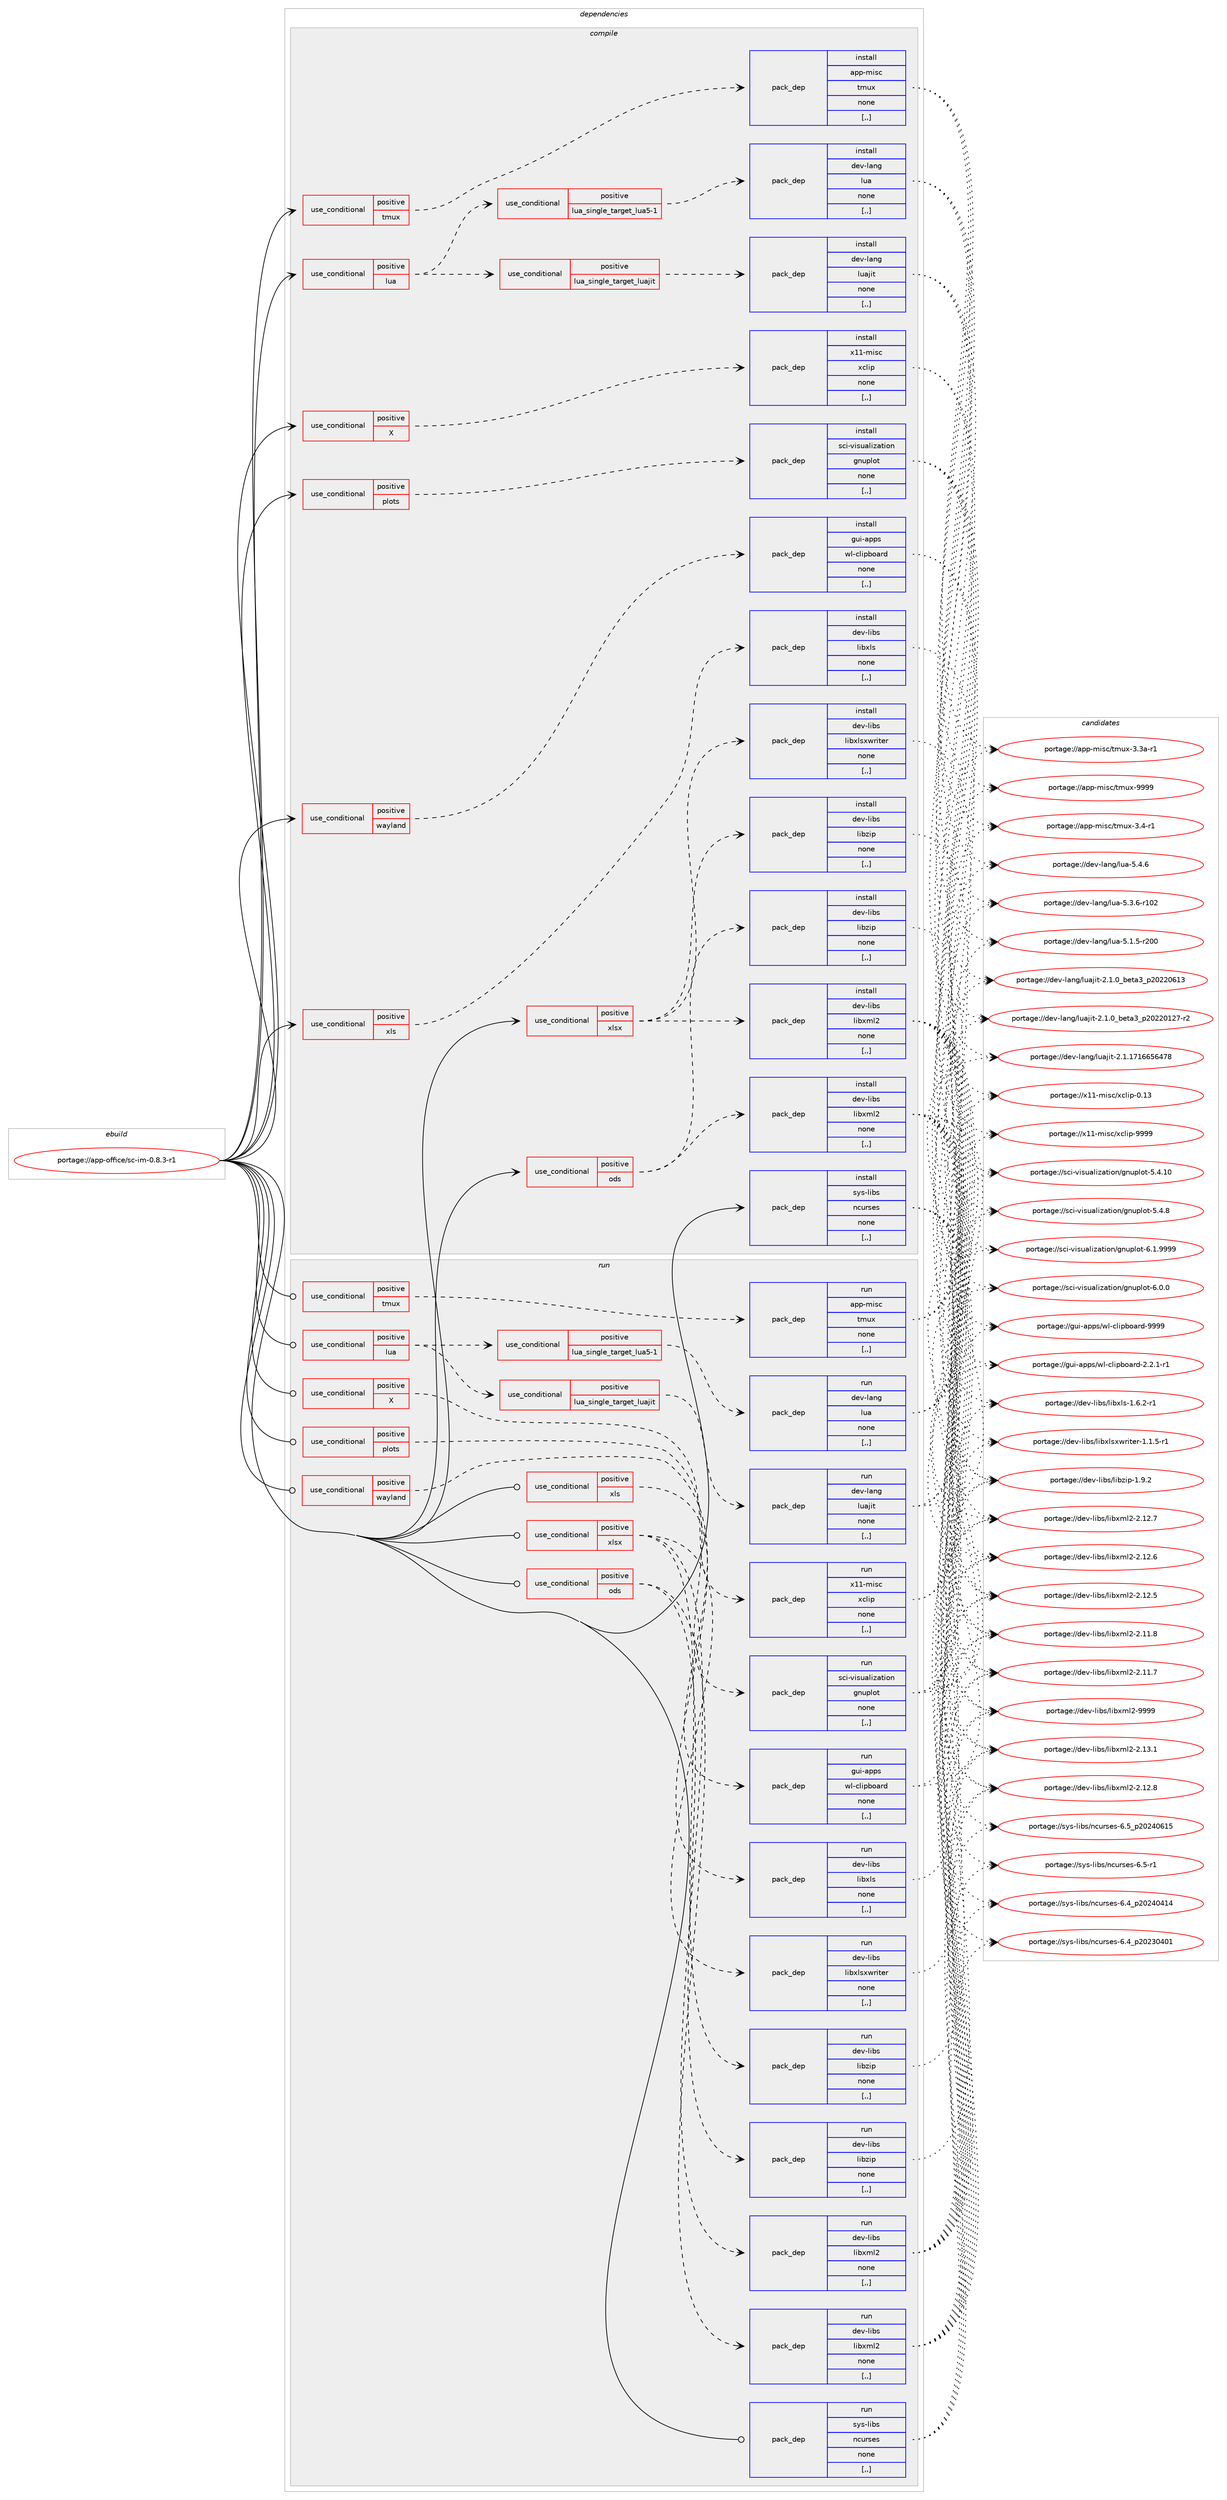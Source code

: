 digraph prolog {

# *************
# Graph options
# *************

newrank=true;
concentrate=true;
compound=true;
graph [rankdir=LR,fontname=Helvetica,fontsize=10,ranksep=1.5];#, ranksep=2.5, nodesep=0.2];
edge  [arrowhead=vee];
node  [fontname=Helvetica,fontsize=10];

# **********
# The ebuild
# **********

subgraph cluster_leftcol {
color=gray;
label=<<i>ebuild</i>>;
id [label="portage://app-office/sc-im-0.8.3-r1", color=red, width=4, href="../app-office/sc-im-0.8.3-r1.svg"];
}

# ****************
# The dependencies
# ****************

subgraph cluster_midcol {
color=gray;
label=<<i>dependencies</i>>;
subgraph cluster_compile {
fillcolor="#eeeeee";
style=filled;
label=<<i>compile</i>>;
subgraph cond13881 {
dependency49475 [label=<<TABLE BORDER="0" CELLBORDER="1" CELLSPACING="0" CELLPADDING="4"><TR><TD ROWSPAN="3" CELLPADDING="10">use_conditional</TD></TR><TR><TD>positive</TD></TR><TR><TD>X</TD></TR></TABLE>>, shape=none, color=red];
subgraph pack35147 {
dependency49476 [label=<<TABLE BORDER="0" CELLBORDER="1" CELLSPACING="0" CELLPADDING="4" WIDTH="220"><TR><TD ROWSPAN="6" CELLPADDING="30">pack_dep</TD></TR><TR><TD WIDTH="110">install</TD></TR><TR><TD>x11-misc</TD></TR><TR><TD>xclip</TD></TR><TR><TD>none</TD></TR><TR><TD>[,,]</TD></TR></TABLE>>, shape=none, color=blue];
}
dependency49475:e -> dependency49476:w [weight=20,style="dashed",arrowhead="vee"];
}
id:e -> dependency49475:w [weight=20,style="solid",arrowhead="vee"];
subgraph cond13882 {
dependency49477 [label=<<TABLE BORDER="0" CELLBORDER="1" CELLSPACING="0" CELLPADDING="4"><TR><TD ROWSPAN="3" CELLPADDING="10">use_conditional</TD></TR><TR><TD>positive</TD></TR><TR><TD>lua</TD></TR></TABLE>>, shape=none, color=red];
subgraph cond13883 {
dependency49478 [label=<<TABLE BORDER="0" CELLBORDER="1" CELLSPACING="0" CELLPADDING="4"><TR><TD ROWSPAN="3" CELLPADDING="10">use_conditional</TD></TR><TR><TD>positive</TD></TR><TR><TD>lua_single_target_luajit</TD></TR></TABLE>>, shape=none, color=red];
subgraph pack35148 {
dependency49479 [label=<<TABLE BORDER="0" CELLBORDER="1" CELLSPACING="0" CELLPADDING="4" WIDTH="220"><TR><TD ROWSPAN="6" CELLPADDING="30">pack_dep</TD></TR><TR><TD WIDTH="110">install</TD></TR><TR><TD>dev-lang</TD></TR><TR><TD>luajit</TD></TR><TR><TD>none</TD></TR><TR><TD>[,,]</TD></TR></TABLE>>, shape=none, color=blue];
}
dependency49478:e -> dependency49479:w [weight=20,style="dashed",arrowhead="vee"];
}
dependency49477:e -> dependency49478:w [weight=20,style="dashed",arrowhead="vee"];
subgraph cond13884 {
dependency49480 [label=<<TABLE BORDER="0" CELLBORDER="1" CELLSPACING="0" CELLPADDING="4"><TR><TD ROWSPAN="3" CELLPADDING="10">use_conditional</TD></TR><TR><TD>positive</TD></TR><TR><TD>lua_single_target_lua5-1</TD></TR></TABLE>>, shape=none, color=red];
subgraph pack35149 {
dependency49481 [label=<<TABLE BORDER="0" CELLBORDER="1" CELLSPACING="0" CELLPADDING="4" WIDTH="220"><TR><TD ROWSPAN="6" CELLPADDING="30">pack_dep</TD></TR><TR><TD WIDTH="110">install</TD></TR><TR><TD>dev-lang</TD></TR><TR><TD>lua</TD></TR><TR><TD>none</TD></TR><TR><TD>[,,]</TD></TR></TABLE>>, shape=none, color=blue];
}
dependency49480:e -> dependency49481:w [weight=20,style="dashed",arrowhead="vee"];
}
dependency49477:e -> dependency49480:w [weight=20,style="dashed",arrowhead="vee"];
}
id:e -> dependency49477:w [weight=20,style="solid",arrowhead="vee"];
subgraph cond13885 {
dependency49482 [label=<<TABLE BORDER="0" CELLBORDER="1" CELLSPACING="0" CELLPADDING="4"><TR><TD ROWSPAN="3" CELLPADDING="10">use_conditional</TD></TR><TR><TD>positive</TD></TR><TR><TD>ods</TD></TR></TABLE>>, shape=none, color=red];
subgraph pack35150 {
dependency49483 [label=<<TABLE BORDER="0" CELLBORDER="1" CELLSPACING="0" CELLPADDING="4" WIDTH="220"><TR><TD ROWSPAN="6" CELLPADDING="30">pack_dep</TD></TR><TR><TD WIDTH="110">install</TD></TR><TR><TD>dev-libs</TD></TR><TR><TD>libxml2</TD></TR><TR><TD>none</TD></TR><TR><TD>[,,]</TD></TR></TABLE>>, shape=none, color=blue];
}
dependency49482:e -> dependency49483:w [weight=20,style="dashed",arrowhead="vee"];
subgraph pack35151 {
dependency49484 [label=<<TABLE BORDER="0" CELLBORDER="1" CELLSPACING="0" CELLPADDING="4" WIDTH="220"><TR><TD ROWSPAN="6" CELLPADDING="30">pack_dep</TD></TR><TR><TD WIDTH="110">install</TD></TR><TR><TD>dev-libs</TD></TR><TR><TD>libzip</TD></TR><TR><TD>none</TD></TR><TR><TD>[,,]</TD></TR></TABLE>>, shape=none, color=blue];
}
dependency49482:e -> dependency49484:w [weight=20,style="dashed",arrowhead="vee"];
}
id:e -> dependency49482:w [weight=20,style="solid",arrowhead="vee"];
subgraph cond13886 {
dependency49485 [label=<<TABLE BORDER="0" CELLBORDER="1" CELLSPACING="0" CELLPADDING="4"><TR><TD ROWSPAN="3" CELLPADDING="10">use_conditional</TD></TR><TR><TD>positive</TD></TR><TR><TD>plots</TD></TR></TABLE>>, shape=none, color=red];
subgraph pack35152 {
dependency49486 [label=<<TABLE BORDER="0" CELLBORDER="1" CELLSPACING="0" CELLPADDING="4" WIDTH="220"><TR><TD ROWSPAN="6" CELLPADDING="30">pack_dep</TD></TR><TR><TD WIDTH="110">install</TD></TR><TR><TD>sci-visualization</TD></TR><TR><TD>gnuplot</TD></TR><TR><TD>none</TD></TR><TR><TD>[,,]</TD></TR></TABLE>>, shape=none, color=blue];
}
dependency49485:e -> dependency49486:w [weight=20,style="dashed",arrowhead="vee"];
}
id:e -> dependency49485:w [weight=20,style="solid",arrowhead="vee"];
subgraph cond13887 {
dependency49487 [label=<<TABLE BORDER="0" CELLBORDER="1" CELLSPACING="0" CELLPADDING="4"><TR><TD ROWSPAN="3" CELLPADDING="10">use_conditional</TD></TR><TR><TD>positive</TD></TR><TR><TD>tmux</TD></TR></TABLE>>, shape=none, color=red];
subgraph pack35153 {
dependency49488 [label=<<TABLE BORDER="0" CELLBORDER="1" CELLSPACING="0" CELLPADDING="4" WIDTH="220"><TR><TD ROWSPAN="6" CELLPADDING="30">pack_dep</TD></TR><TR><TD WIDTH="110">install</TD></TR><TR><TD>app-misc</TD></TR><TR><TD>tmux</TD></TR><TR><TD>none</TD></TR><TR><TD>[,,]</TD></TR></TABLE>>, shape=none, color=blue];
}
dependency49487:e -> dependency49488:w [weight=20,style="dashed",arrowhead="vee"];
}
id:e -> dependency49487:w [weight=20,style="solid",arrowhead="vee"];
subgraph cond13888 {
dependency49489 [label=<<TABLE BORDER="0" CELLBORDER="1" CELLSPACING="0" CELLPADDING="4"><TR><TD ROWSPAN="3" CELLPADDING="10">use_conditional</TD></TR><TR><TD>positive</TD></TR><TR><TD>wayland</TD></TR></TABLE>>, shape=none, color=red];
subgraph pack35154 {
dependency49490 [label=<<TABLE BORDER="0" CELLBORDER="1" CELLSPACING="0" CELLPADDING="4" WIDTH="220"><TR><TD ROWSPAN="6" CELLPADDING="30">pack_dep</TD></TR><TR><TD WIDTH="110">install</TD></TR><TR><TD>gui-apps</TD></TR><TR><TD>wl-clipboard</TD></TR><TR><TD>none</TD></TR><TR><TD>[,,]</TD></TR></TABLE>>, shape=none, color=blue];
}
dependency49489:e -> dependency49490:w [weight=20,style="dashed",arrowhead="vee"];
}
id:e -> dependency49489:w [weight=20,style="solid",arrowhead="vee"];
subgraph cond13889 {
dependency49491 [label=<<TABLE BORDER="0" CELLBORDER="1" CELLSPACING="0" CELLPADDING="4"><TR><TD ROWSPAN="3" CELLPADDING="10">use_conditional</TD></TR><TR><TD>positive</TD></TR><TR><TD>xls</TD></TR></TABLE>>, shape=none, color=red];
subgraph pack35155 {
dependency49492 [label=<<TABLE BORDER="0" CELLBORDER="1" CELLSPACING="0" CELLPADDING="4" WIDTH="220"><TR><TD ROWSPAN="6" CELLPADDING="30">pack_dep</TD></TR><TR><TD WIDTH="110">install</TD></TR><TR><TD>dev-libs</TD></TR><TR><TD>libxls</TD></TR><TR><TD>none</TD></TR><TR><TD>[,,]</TD></TR></TABLE>>, shape=none, color=blue];
}
dependency49491:e -> dependency49492:w [weight=20,style="dashed",arrowhead="vee"];
}
id:e -> dependency49491:w [weight=20,style="solid",arrowhead="vee"];
subgraph cond13890 {
dependency49493 [label=<<TABLE BORDER="0" CELLBORDER="1" CELLSPACING="0" CELLPADDING="4"><TR><TD ROWSPAN="3" CELLPADDING="10">use_conditional</TD></TR><TR><TD>positive</TD></TR><TR><TD>xlsx</TD></TR></TABLE>>, shape=none, color=red];
subgraph pack35156 {
dependency49494 [label=<<TABLE BORDER="0" CELLBORDER="1" CELLSPACING="0" CELLPADDING="4" WIDTH="220"><TR><TD ROWSPAN="6" CELLPADDING="30">pack_dep</TD></TR><TR><TD WIDTH="110">install</TD></TR><TR><TD>dev-libs</TD></TR><TR><TD>libxlsxwriter</TD></TR><TR><TD>none</TD></TR><TR><TD>[,,]</TD></TR></TABLE>>, shape=none, color=blue];
}
dependency49493:e -> dependency49494:w [weight=20,style="dashed",arrowhead="vee"];
subgraph pack35157 {
dependency49495 [label=<<TABLE BORDER="0" CELLBORDER="1" CELLSPACING="0" CELLPADDING="4" WIDTH="220"><TR><TD ROWSPAN="6" CELLPADDING="30">pack_dep</TD></TR><TR><TD WIDTH="110">install</TD></TR><TR><TD>dev-libs</TD></TR><TR><TD>libxml2</TD></TR><TR><TD>none</TD></TR><TR><TD>[,,]</TD></TR></TABLE>>, shape=none, color=blue];
}
dependency49493:e -> dependency49495:w [weight=20,style="dashed",arrowhead="vee"];
subgraph pack35158 {
dependency49496 [label=<<TABLE BORDER="0" CELLBORDER="1" CELLSPACING="0" CELLPADDING="4" WIDTH="220"><TR><TD ROWSPAN="6" CELLPADDING="30">pack_dep</TD></TR><TR><TD WIDTH="110">install</TD></TR><TR><TD>dev-libs</TD></TR><TR><TD>libzip</TD></TR><TR><TD>none</TD></TR><TR><TD>[,,]</TD></TR></TABLE>>, shape=none, color=blue];
}
dependency49493:e -> dependency49496:w [weight=20,style="dashed",arrowhead="vee"];
}
id:e -> dependency49493:w [weight=20,style="solid",arrowhead="vee"];
subgraph pack35159 {
dependency49497 [label=<<TABLE BORDER="0" CELLBORDER="1" CELLSPACING="0" CELLPADDING="4" WIDTH="220"><TR><TD ROWSPAN="6" CELLPADDING="30">pack_dep</TD></TR><TR><TD WIDTH="110">install</TD></TR><TR><TD>sys-libs</TD></TR><TR><TD>ncurses</TD></TR><TR><TD>none</TD></TR><TR><TD>[,,]</TD></TR></TABLE>>, shape=none, color=blue];
}
id:e -> dependency49497:w [weight=20,style="solid",arrowhead="vee"];
}
subgraph cluster_compileandrun {
fillcolor="#eeeeee";
style=filled;
label=<<i>compile and run</i>>;
}
subgraph cluster_run {
fillcolor="#eeeeee";
style=filled;
label=<<i>run</i>>;
subgraph cond13891 {
dependency49498 [label=<<TABLE BORDER="0" CELLBORDER="1" CELLSPACING="0" CELLPADDING="4"><TR><TD ROWSPAN="3" CELLPADDING="10">use_conditional</TD></TR><TR><TD>positive</TD></TR><TR><TD>X</TD></TR></TABLE>>, shape=none, color=red];
subgraph pack35160 {
dependency49499 [label=<<TABLE BORDER="0" CELLBORDER="1" CELLSPACING="0" CELLPADDING="4" WIDTH="220"><TR><TD ROWSPAN="6" CELLPADDING="30">pack_dep</TD></TR><TR><TD WIDTH="110">run</TD></TR><TR><TD>x11-misc</TD></TR><TR><TD>xclip</TD></TR><TR><TD>none</TD></TR><TR><TD>[,,]</TD></TR></TABLE>>, shape=none, color=blue];
}
dependency49498:e -> dependency49499:w [weight=20,style="dashed",arrowhead="vee"];
}
id:e -> dependency49498:w [weight=20,style="solid",arrowhead="odot"];
subgraph cond13892 {
dependency49500 [label=<<TABLE BORDER="0" CELLBORDER="1" CELLSPACING="0" CELLPADDING="4"><TR><TD ROWSPAN="3" CELLPADDING="10">use_conditional</TD></TR><TR><TD>positive</TD></TR><TR><TD>lua</TD></TR></TABLE>>, shape=none, color=red];
subgraph cond13893 {
dependency49501 [label=<<TABLE BORDER="0" CELLBORDER="1" CELLSPACING="0" CELLPADDING="4"><TR><TD ROWSPAN="3" CELLPADDING="10">use_conditional</TD></TR><TR><TD>positive</TD></TR><TR><TD>lua_single_target_luajit</TD></TR></TABLE>>, shape=none, color=red];
subgraph pack35161 {
dependency49502 [label=<<TABLE BORDER="0" CELLBORDER="1" CELLSPACING="0" CELLPADDING="4" WIDTH="220"><TR><TD ROWSPAN="6" CELLPADDING="30">pack_dep</TD></TR><TR><TD WIDTH="110">run</TD></TR><TR><TD>dev-lang</TD></TR><TR><TD>luajit</TD></TR><TR><TD>none</TD></TR><TR><TD>[,,]</TD></TR></TABLE>>, shape=none, color=blue];
}
dependency49501:e -> dependency49502:w [weight=20,style="dashed",arrowhead="vee"];
}
dependency49500:e -> dependency49501:w [weight=20,style="dashed",arrowhead="vee"];
subgraph cond13894 {
dependency49503 [label=<<TABLE BORDER="0" CELLBORDER="1" CELLSPACING="0" CELLPADDING="4"><TR><TD ROWSPAN="3" CELLPADDING="10">use_conditional</TD></TR><TR><TD>positive</TD></TR><TR><TD>lua_single_target_lua5-1</TD></TR></TABLE>>, shape=none, color=red];
subgraph pack35162 {
dependency49504 [label=<<TABLE BORDER="0" CELLBORDER="1" CELLSPACING="0" CELLPADDING="4" WIDTH="220"><TR><TD ROWSPAN="6" CELLPADDING="30">pack_dep</TD></TR><TR><TD WIDTH="110">run</TD></TR><TR><TD>dev-lang</TD></TR><TR><TD>lua</TD></TR><TR><TD>none</TD></TR><TR><TD>[,,]</TD></TR></TABLE>>, shape=none, color=blue];
}
dependency49503:e -> dependency49504:w [weight=20,style="dashed",arrowhead="vee"];
}
dependency49500:e -> dependency49503:w [weight=20,style="dashed",arrowhead="vee"];
}
id:e -> dependency49500:w [weight=20,style="solid",arrowhead="odot"];
subgraph cond13895 {
dependency49505 [label=<<TABLE BORDER="0" CELLBORDER="1" CELLSPACING="0" CELLPADDING="4"><TR><TD ROWSPAN="3" CELLPADDING="10">use_conditional</TD></TR><TR><TD>positive</TD></TR><TR><TD>ods</TD></TR></TABLE>>, shape=none, color=red];
subgraph pack35163 {
dependency49506 [label=<<TABLE BORDER="0" CELLBORDER="1" CELLSPACING="0" CELLPADDING="4" WIDTH="220"><TR><TD ROWSPAN="6" CELLPADDING="30">pack_dep</TD></TR><TR><TD WIDTH="110">run</TD></TR><TR><TD>dev-libs</TD></TR><TR><TD>libxml2</TD></TR><TR><TD>none</TD></TR><TR><TD>[,,]</TD></TR></TABLE>>, shape=none, color=blue];
}
dependency49505:e -> dependency49506:w [weight=20,style="dashed",arrowhead="vee"];
subgraph pack35164 {
dependency49507 [label=<<TABLE BORDER="0" CELLBORDER="1" CELLSPACING="0" CELLPADDING="4" WIDTH="220"><TR><TD ROWSPAN="6" CELLPADDING="30">pack_dep</TD></TR><TR><TD WIDTH="110">run</TD></TR><TR><TD>dev-libs</TD></TR><TR><TD>libzip</TD></TR><TR><TD>none</TD></TR><TR><TD>[,,]</TD></TR></TABLE>>, shape=none, color=blue];
}
dependency49505:e -> dependency49507:w [weight=20,style="dashed",arrowhead="vee"];
}
id:e -> dependency49505:w [weight=20,style="solid",arrowhead="odot"];
subgraph cond13896 {
dependency49508 [label=<<TABLE BORDER="0" CELLBORDER="1" CELLSPACING="0" CELLPADDING="4"><TR><TD ROWSPAN="3" CELLPADDING="10">use_conditional</TD></TR><TR><TD>positive</TD></TR><TR><TD>plots</TD></TR></TABLE>>, shape=none, color=red];
subgraph pack35165 {
dependency49509 [label=<<TABLE BORDER="0" CELLBORDER="1" CELLSPACING="0" CELLPADDING="4" WIDTH="220"><TR><TD ROWSPAN="6" CELLPADDING="30">pack_dep</TD></TR><TR><TD WIDTH="110">run</TD></TR><TR><TD>sci-visualization</TD></TR><TR><TD>gnuplot</TD></TR><TR><TD>none</TD></TR><TR><TD>[,,]</TD></TR></TABLE>>, shape=none, color=blue];
}
dependency49508:e -> dependency49509:w [weight=20,style="dashed",arrowhead="vee"];
}
id:e -> dependency49508:w [weight=20,style="solid",arrowhead="odot"];
subgraph cond13897 {
dependency49510 [label=<<TABLE BORDER="0" CELLBORDER="1" CELLSPACING="0" CELLPADDING="4"><TR><TD ROWSPAN="3" CELLPADDING="10">use_conditional</TD></TR><TR><TD>positive</TD></TR><TR><TD>tmux</TD></TR></TABLE>>, shape=none, color=red];
subgraph pack35166 {
dependency49511 [label=<<TABLE BORDER="0" CELLBORDER="1" CELLSPACING="0" CELLPADDING="4" WIDTH="220"><TR><TD ROWSPAN="6" CELLPADDING="30">pack_dep</TD></TR><TR><TD WIDTH="110">run</TD></TR><TR><TD>app-misc</TD></TR><TR><TD>tmux</TD></TR><TR><TD>none</TD></TR><TR><TD>[,,]</TD></TR></TABLE>>, shape=none, color=blue];
}
dependency49510:e -> dependency49511:w [weight=20,style="dashed",arrowhead="vee"];
}
id:e -> dependency49510:w [weight=20,style="solid",arrowhead="odot"];
subgraph cond13898 {
dependency49512 [label=<<TABLE BORDER="0" CELLBORDER="1" CELLSPACING="0" CELLPADDING="4"><TR><TD ROWSPAN="3" CELLPADDING="10">use_conditional</TD></TR><TR><TD>positive</TD></TR><TR><TD>wayland</TD></TR></TABLE>>, shape=none, color=red];
subgraph pack35167 {
dependency49513 [label=<<TABLE BORDER="0" CELLBORDER="1" CELLSPACING="0" CELLPADDING="4" WIDTH="220"><TR><TD ROWSPAN="6" CELLPADDING="30">pack_dep</TD></TR><TR><TD WIDTH="110">run</TD></TR><TR><TD>gui-apps</TD></TR><TR><TD>wl-clipboard</TD></TR><TR><TD>none</TD></TR><TR><TD>[,,]</TD></TR></TABLE>>, shape=none, color=blue];
}
dependency49512:e -> dependency49513:w [weight=20,style="dashed",arrowhead="vee"];
}
id:e -> dependency49512:w [weight=20,style="solid",arrowhead="odot"];
subgraph cond13899 {
dependency49514 [label=<<TABLE BORDER="0" CELLBORDER="1" CELLSPACING="0" CELLPADDING="4"><TR><TD ROWSPAN="3" CELLPADDING="10">use_conditional</TD></TR><TR><TD>positive</TD></TR><TR><TD>xls</TD></TR></TABLE>>, shape=none, color=red];
subgraph pack35168 {
dependency49515 [label=<<TABLE BORDER="0" CELLBORDER="1" CELLSPACING="0" CELLPADDING="4" WIDTH="220"><TR><TD ROWSPAN="6" CELLPADDING="30">pack_dep</TD></TR><TR><TD WIDTH="110">run</TD></TR><TR><TD>dev-libs</TD></TR><TR><TD>libxls</TD></TR><TR><TD>none</TD></TR><TR><TD>[,,]</TD></TR></TABLE>>, shape=none, color=blue];
}
dependency49514:e -> dependency49515:w [weight=20,style="dashed",arrowhead="vee"];
}
id:e -> dependency49514:w [weight=20,style="solid",arrowhead="odot"];
subgraph cond13900 {
dependency49516 [label=<<TABLE BORDER="0" CELLBORDER="1" CELLSPACING="0" CELLPADDING="4"><TR><TD ROWSPAN="3" CELLPADDING="10">use_conditional</TD></TR><TR><TD>positive</TD></TR><TR><TD>xlsx</TD></TR></TABLE>>, shape=none, color=red];
subgraph pack35169 {
dependency49517 [label=<<TABLE BORDER="0" CELLBORDER="1" CELLSPACING="0" CELLPADDING="4" WIDTH="220"><TR><TD ROWSPAN="6" CELLPADDING="30">pack_dep</TD></TR><TR><TD WIDTH="110">run</TD></TR><TR><TD>dev-libs</TD></TR><TR><TD>libxlsxwriter</TD></TR><TR><TD>none</TD></TR><TR><TD>[,,]</TD></TR></TABLE>>, shape=none, color=blue];
}
dependency49516:e -> dependency49517:w [weight=20,style="dashed",arrowhead="vee"];
subgraph pack35170 {
dependency49518 [label=<<TABLE BORDER="0" CELLBORDER="1" CELLSPACING="0" CELLPADDING="4" WIDTH="220"><TR><TD ROWSPAN="6" CELLPADDING="30">pack_dep</TD></TR><TR><TD WIDTH="110">run</TD></TR><TR><TD>dev-libs</TD></TR><TR><TD>libxml2</TD></TR><TR><TD>none</TD></TR><TR><TD>[,,]</TD></TR></TABLE>>, shape=none, color=blue];
}
dependency49516:e -> dependency49518:w [weight=20,style="dashed",arrowhead="vee"];
subgraph pack35171 {
dependency49519 [label=<<TABLE BORDER="0" CELLBORDER="1" CELLSPACING="0" CELLPADDING="4" WIDTH="220"><TR><TD ROWSPAN="6" CELLPADDING="30">pack_dep</TD></TR><TR><TD WIDTH="110">run</TD></TR><TR><TD>dev-libs</TD></TR><TR><TD>libzip</TD></TR><TR><TD>none</TD></TR><TR><TD>[,,]</TD></TR></TABLE>>, shape=none, color=blue];
}
dependency49516:e -> dependency49519:w [weight=20,style="dashed",arrowhead="vee"];
}
id:e -> dependency49516:w [weight=20,style="solid",arrowhead="odot"];
subgraph pack35172 {
dependency49520 [label=<<TABLE BORDER="0" CELLBORDER="1" CELLSPACING="0" CELLPADDING="4" WIDTH="220"><TR><TD ROWSPAN="6" CELLPADDING="30">pack_dep</TD></TR><TR><TD WIDTH="110">run</TD></TR><TR><TD>sys-libs</TD></TR><TR><TD>ncurses</TD></TR><TR><TD>none</TD></TR><TR><TD>[,,]</TD></TR></TABLE>>, shape=none, color=blue];
}
id:e -> dependency49520:w [weight=20,style="solid",arrowhead="odot"];
}
}

# **************
# The candidates
# **************

subgraph cluster_choices {
rank=same;
color=gray;
label=<<i>candidates</i>>;

subgraph choice35147 {
color=black;
nodesep=1;
choice1204949451091051159947120991081051124557575757 [label="portage://x11-misc/xclip-9999", color=red, width=4,href="../x11-misc/xclip-9999.svg"];
choice1204949451091051159947120991081051124548464951 [label="portage://x11-misc/xclip-0.13", color=red, width=4,href="../x11-misc/xclip-0.13.svg"];
dependency49476:e -> choice1204949451091051159947120991081051124557575757:w [style=dotted,weight="100"];
dependency49476:e -> choice1204949451091051159947120991081051124548464951:w [style=dotted,weight="100"];
}
subgraph choice35148 {
color=black;
nodesep=1;
choice10010111845108971101034710811797106105116455046494649554954545354525556 [label="portage://dev-lang/luajit-2.1.1716656478", color=red, width=4,href="../dev-lang/luajit-2.1.1716656478.svg"];
choice1001011184510897110103471081179710610511645504649464895981011169751951125048505048544951 [label="portage://dev-lang/luajit-2.1.0_beta3_p20220613", color=red, width=4,href="../dev-lang/luajit-2.1.0_beta3_p20220613.svg"];
choice10010111845108971101034710811797106105116455046494648959810111697519511250485050484950554511450 [label="portage://dev-lang/luajit-2.1.0_beta3_p20220127-r2", color=red, width=4,href="../dev-lang/luajit-2.1.0_beta3_p20220127-r2.svg"];
dependency49479:e -> choice10010111845108971101034710811797106105116455046494649554954545354525556:w [style=dotted,weight="100"];
dependency49479:e -> choice1001011184510897110103471081179710610511645504649464895981011169751951125048505048544951:w [style=dotted,weight="100"];
dependency49479:e -> choice10010111845108971101034710811797106105116455046494648959810111697519511250485050484950554511450:w [style=dotted,weight="100"];
}
subgraph choice35149 {
color=black;
nodesep=1;
choice10010111845108971101034710811797455346524654 [label="portage://dev-lang/lua-5.4.6", color=red, width=4,href="../dev-lang/lua-5.4.6.svg"];
choice1001011184510897110103471081179745534651465445114494850 [label="portage://dev-lang/lua-5.3.6-r102", color=red, width=4,href="../dev-lang/lua-5.3.6-r102.svg"];
choice1001011184510897110103471081179745534649465345114504848 [label="portage://dev-lang/lua-5.1.5-r200", color=red, width=4,href="../dev-lang/lua-5.1.5-r200.svg"];
dependency49481:e -> choice10010111845108971101034710811797455346524654:w [style=dotted,weight="100"];
dependency49481:e -> choice1001011184510897110103471081179745534651465445114494850:w [style=dotted,weight="100"];
dependency49481:e -> choice1001011184510897110103471081179745534649465345114504848:w [style=dotted,weight="100"];
}
subgraph choice35150 {
color=black;
nodesep=1;
choice10010111845108105981154710810598120109108504557575757 [label="portage://dev-libs/libxml2-9999", color=red, width=4,href="../dev-libs/libxml2-9999.svg"];
choice100101118451081059811547108105981201091085045504649514649 [label="portage://dev-libs/libxml2-2.13.1", color=red, width=4,href="../dev-libs/libxml2-2.13.1.svg"];
choice100101118451081059811547108105981201091085045504649504656 [label="portage://dev-libs/libxml2-2.12.8", color=red, width=4,href="../dev-libs/libxml2-2.12.8.svg"];
choice100101118451081059811547108105981201091085045504649504655 [label="portage://dev-libs/libxml2-2.12.7", color=red, width=4,href="../dev-libs/libxml2-2.12.7.svg"];
choice100101118451081059811547108105981201091085045504649504654 [label="portage://dev-libs/libxml2-2.12.6", color=red, width=4,href="../dev-libs/libxml2-2.12.6.svg"];
choice100101118451081059811547108105981201091085045504649504653 [label="portage://dev-libs/libxml2-2.12.5", color=red, width=4,href="../dev-libs/libxml2-2.12.5.svg"];
choice100101118451081059811547108105981201091085045504649494656 [label="portage://dev-libs/libxml2-2.11.8", color=red, width=4,href="../dev-libs/libxml2-2.11.8.svg"];
choice100101118451081059811547108105981201091085045504649494655 [label="portage://dev-libs/libxml2-2.11.7", color=red, width=4,href="../dev-libs/libxml2-2.11.7.svg"];
dependency49483:e -> choice10010111845108105981154710810598120109108504557575757:w [style=dotted,weight="100"];
dependency49483:e -> choice100101118451081059811547108105981201091085045504649514649:w [style=dotted,weight="100"];
dependency49483:e -> choice100101118451081059811547108105981201091085045504649504656:w [style=dotted,weight="100"];
dependency49483:e -> choice100101118451081059811547108105981201091085045504649504655:w [style=dotted,weight="100"];
dependency49483:e -> choice100101118451081059811547108105981201091085045504649504654:w [style=dotted,weight="100"];
dependency49483:e -> choice100101118451081059811547108105981201091085045504649504653:w [style=dotted,weight="100"];
dependency49483:e -> choice100101118451081059811547108105981201091085045504649494656:w [style=dotted,weight="100"];
dependency49483:e -> choice100101118451081059811547108105981201091085045504649494655:w [style=dotted,weight="100"];
}
subgraph choice35151 {
color=black;
nodesep=1;
choice10010111845108105981154710810598122105112454946574650 [label="portage://dev-libs/libzip-1.9.2", color=red, width=4,href="../dev-libs/libzip-1.9.2.svg"];
dependency49484:e -> choice10010111845108105981154710810598122105112454946574650:w [style=dotted,weight="100"];
}
subgraph choice35152 {
color=black;
nodesep=1;
choice1159910545118105115117971081051229711610511111047103110117112108111116455446494657575757 [label="portage://sci-visualization/gnuplot-6.1.9999", color=red, width=4,href="../sci-visualization/gnuplot-6.1.9999.svg"];
choice1159910545118105115117971081051229711610511111047103110117112108111116455446484648 [label="portage://sci-visualization/gnuplot-6.0.0", color=red, width=4,href="../sci-visualization/gnuplot-6.0.0.svg"];
choice115991054511810511511797108105122971161051111104710311011711210811111645534652464948 [label="portage://sci-visualization/gnuplot-5.4.10", color=red, width=4,href="../sci-visualization/gnuplot-5.4.10.svg"];
choice1159910545118105115117971081051229711610511111047103110117112108111116455346524656 [label="portage://sci-visualization/gnuplot-5.4.8", color=red, width=4,href="../sci-visualization/gnuplot-5.4.8.svg"];
dependency49486:e -> choice1159910545118105115117971081051229711610511111047103110117112108111116455446494657575757:w [style=dotted,weight="100"];
dependency49486:e -> choice1159910545118105115117971081051229711610511111047103110117112108111116455446484648:w [style=dotted,weight="100"];
dependency49486:e -> choice115991054511810511511797108105122971161051111104710311011711210811111645534652464948:w [style=dotted,weight="100"];
dependency49486:e -> choice1159910545118105115117971081051229711610511111047103110117112108111116455346524656:w [style=dotted,weight="100"];
}
subgraph choice35153 {
color=black;
nodesep=1;
choice971121124510910511599471161091171204557575757 [label="portage://app-misc/tmux-9999", color=red, width=4,href="../app-misc/tmux-9999.svg"];
choice97112112451091051159947116109117120455146524511449 [label="portage://app-misc/tmux-3.4-r1", color=red, width=4,href="../app-misc/tmux-3.4-r1.svg"];
choice9711211245109105115994711610911712045514651974511449 [label="portage://app-misc/tmux-3.3a-r1", color=red, width=4,href="../app-misc/tmux-3.3a-r1.svg"];
dependency49488:e -> choice971121124510910511599471161091171204557575757:w [style=dotted,weight="100"];
dependency49488:e -> choice97112112451091051159947116109117120455146524511449:w [style=dotted,weight="100"];
dependency49488:e -> choice9711211245109105115994711610911712045514651974511449:w [style=dotted,weight="100"];
}
subgraph choice35154 {
color=black;
nodesep=1;
choice103117105459711211211547119108459910810511298111971141004557575757 [label="portage://gui-apps/wl-clipboard-9999", color=red, width=4,href="../gui-apps/wl-clipboard-9999.svg"];
choice103117105459711211211547119108459910810511298111971141004550465046494511449 [label="portage://gui-apps/wl-clipboard-2.2.1-r1", color=red, width=4,href="../gui-apps/wl-clipboard-2.2.1-r1.svg"];
dependency49490:e -> choice103117105459711211211547119108459910810511298111971141004557575757:w [style=dotted,weight="100"];
dependency49490:e -> choice103117105459711211211547119108459910810511298111971141004550465046494511449:w [style=dotted,weight="100"];
}
subgraph choice35155 {
color=black;
nodesep=1;
choice100101118451081059811547108105981201081154549465446504511449 [label="portage://dev-libs/libxls-1.6.2-r1", color=red, width=4,href="../dev-libs/libxls-1.6.2-r1.svg"];
dependency49492:e -> choice100101118451081059811547108105981201081154549465446504511449:w [style=dotted,weight="100"];
}
subgraph choice35156 {
color=black;
nodesep=1;
choice100101118451081059811547108105981201081151201191141051161011144549464946534511449 [label="portage://dev-libs/libxlsxwriter-1.1.5-r1", color=red, width=4,href="../dev-libs/libxlsxwriter-1.1.5-r1.svg"];
dependency49494:e -> choice100101118451081059811547108105981201081151201191141051161011144549464946534511449:w [style=dotted,weight="100"];
}
subgraph choice35157 {
color=black;
nodesep=1;
choice10010111845108105981154710810598120109108504557575757 [label="portage://dev-libs/libxml2-9999", color=red, width=4,href="../dev-libs/libxml2-9999.svg"];
choice100101118451081059811547108105981201091085045504649514649 [label="portage://dev-libs/libxml2-2.13.1", color=red, width=4,href="../dev-libs/libxml2-2.13.1.svg"];
choice100101118451081059811547108105981201091085045504649504656 [label="portage://dev-libs/libxml2-2.12.8", color=red, width=4,href="../dev-libs/libxml2-2.12.8.svg"];
choice100101118451081059811547108105981201091085045504649504655 [label="portage://dev-libs/libxml2-2.12.7", color=red, width=4,href="../dev-libs/libxml2-2.12.7.svg"];
choice100101118451081059811547108105981201091085045504649504654 [label="portage://dev-libs/libxml2-2.12.6", color=red, width=4,href="../dev-libs/libxml2-2.12.6.svg"];
choice100101118451081059811547108105981201091085045504649504653 [label="portage://dev-libs/libxml2-2.12.5", color=red, width=4,href="../dev-libs/libxml2-2.12.5.svg"];
choice100101118451081059811547108105981201091085045504649494656 [label="portage://dev-libs/libxml2-2.11.8", color=red, width=4,href="../dev-libs/libxml2-2.11.8.svg"];
choice100101118451081059811547108105981201091085045504649494655 [label="portage://dev-libs/libxml2-2.11.7", color=red, width=4,href="../dev-libs/libxml2-2.11.7.svg"];
dependency49495:e -> choice10010111845108105981154710810598120109108504557575757:w [style=dotted,weight="100"];
dependency49495:e -> choice100101118451081059811547108105981201091085045504649514649:w [style=dotted,weight="100"];
dependency49495:e -> choice100101118451081059811547108105981201091085045504649504656:w [style=dotted,weight="100"];
dependency49495:e -> choice100101118451081059811547108105981201091085045504649504655:w [style=dotted,weight="100"];
dependency49495:e -> choice100101118451081059811547108105981201091085045504649504654:w [style=dotted,weight="100"];
dependency49495:e -> choice100101118451081059811547108105981201091085045504649504653:w [style=dotted,weight="100"];
dependency49495:e -> choice100101118451081059811547108105981201091085045504649494656:w [style=dotted,weight="100"];
dependency49495:e -> choice100101118451081059811547108105981201091085045504649494655:w [style=dotted,weight="100"];
}
subgraph choice35158 {
color=black;
nodesep=1;
choice10010111845108105981154710810598122105112454946574650 [label="portage://dev-libs/libzip-1.9.2", color=red, width=4,href="../dev-libs/libzip-1.9.2.svg"];
dependency49496:e -> choice10010111845108105981154710810598122105112454946574650:w [style=dotted,weight="100"];
}
subgraph choice35159 {
color=black;
nodesep=1;
choice1151211154510810598115471109911711411510111545544653951125048505248544953 [label="portage://sys-libs/ncurses-6.5_p20240615", color=red, width=4,href="../sys-libs/ncurses-6.5_p20240615.svg"];
choice11512111545108105981154711099117114115101115455446534511449 [label="portage://sys-libs/ncurses-6.5-r1", color=red, width=4,href="../sys-libs/ncurses-6.5-r1.svg"];
choice1151211154510810598115471109911711411510111545544652951125048505248524952 [label="portage://sys-libs/ncurses-6.4_p20240414", color=red, width=4,href="../sys-libs/ncurses-6.4_p20240414.svg"];
choice1151211154510810598115471109911711411510111545544652951125048505148524849 [label="portage://sys-libs/ncurses-6.4_p20230401", color=red, width=4,href="../sys-libs/ncurses-6.4_p20230401.svg"];
dependency49497:e -> choice1151211154510810598115471109911711411510111545544653951125048505248544953:w [style=dotted,weight="100"];
dependency49497:e -> choice11512111545108105981154711099117114115101115455446534511449:w [style=dotted,weight="100"];
dependency49497:e -> choice1151211154510810598115471109911711411510111545544652951125048505248524952:w [style=dotted,weight="100"];
dependency49497:e -> choice1151211154510810598115471109911711411510111545544652951125048505148524849:w [style=dotted,weight="100"];
}
subgraph choice35160 {
color=black;
nodesep=1;
choice1204949451091051159947120991081051124557575757 [label="portage://x11-misc/xclip-9999", color=red, width=4,href="../x11-misc/xclip-9999.svg"];
choice1204949451091051159947120991081051124548464951 [label="portage://x11-misc/xclip-0.13", color=red, width=4,href="../x11-misc/xclip-0.13.svg"];
dependency49499:e -> choice1204949451091051159947120991081051124557575757:w [style=dotted,weight="100"];
dependency49499:e -> choice1204949451091051159947120991081051124548464951:w [style=dotted,weight="100"];
}
subgraph choice35161 {
color=black;
nodesep=1;
choice10010111845108971101034710811797106105116455046494649554954545354525556 [label="portage://dev-lang/luajit-2.1.1716656478", color=red, width=4,href="../dev-lang/luajit-2.1.1716656478.svg"];
choice1001011184510897110103471081179710610511645504649464895981011169751951125048505048544951 [label="portage://dev-lang/luajit-2.1.0_beta3_p20220613", color=red, width=4,href="../dev-lang/luajit-2.1.0_beta3_p20220613.svg"];
choice10010111845108971101034710811797106105116455046494648959810111697519511250485050484950554511450 [label="portage://dev-lang/luajit-2.1.0_beta3_p20220127-r2", color=red, width=4,href="../dev-lang/luajit-2.1.0_beta3_p20220127-r2.svg"];
dependency49502:e -> choice10010111845108971101034710811797106105116455046494649554954545354525556:w [style=dotted,weight="100"];
dependency49502:e -> choice1001011184510897110103471081179710610511645504649464895981011169751951125048505048544951:w [style=dotted,weight="100"];
dependency49502:e -> choice10010111845108971101034710811797106105116455046494648959810111697519511250485050484950554511450:w [style=dotted,weight="100"];
}
subgraph choice35162 {
color=black;
nodesep=1;
choice10010111845108971101034710811797455346524654 [label="portage://dev-lang/lua-5.4.6", color=red, width=4,href="../dev-lang/lua-5.4.6.svg"];
choice1001011184510897110103471081179745534651465445114494850 [label="portage://dev-lang/lua-5.3.6-r102", color=red, width=4,href="../dev-lang/lua-5.3.6-r102.svg"];
choice1001011184510897110103471081179745534649465345114504848 [label="portage://dev-lang/lua-5.1.5-r200", color=red, width=4,href="../dev-lang/lua-5.1.5-r200.svg"];
dependency49504:e -> choice10010111845108971101034710811797455346524654:w [style=dotted,weight="100"];
dependency49504:e -> choice1001011184510897110103471081179745534651465445114494850:w [style=dotted,weight="100"];
dependency49504:e -> choice1001011184510897110103471081179745534649465345114504848:w [style=dotted,weight="100"];
}
subgraph choice35163 {
color=black;
nodesep=1;
choice10010111845108105981154710810598120109108504557575757 [label="portage://dev-libs/libxml2-9999", color=red, width=4,href="../dev-libs/libxml2-9999.svg"];
choice100101118451081059811547108105981201091085045504649514649 [label="portage://dev-libs/libxml2-2.13.1", color=red, width=4,href="../dev-libs/libxml2-2.13.1.svg"];
choice100101118451081059811547108105981201091085045504649504656 [label="portage://dev-libs/libxml2-2.12.8", color=red, width=4,href="../dev-libs/libxml2-2.12.8.svg"];
choice100101118451081059811547108105981201091085045504649504655 [label="portage://dev-libs/libxml2-2.12.7", color=red, width=4,href="../dev-libs/libxml2-2.12.7.svg"];
choice100101118451081059811547108105981201091085045504649504654 [label="portage://dev-libs/libxml2-2.12.6", color=red, width=4,href="../dev-libs/libxml2-2.12.6.svg"];
choice100101118451081059811547108105981201091085045504649504653 [label="portage://dev-libs/libxml2-2.12.5", color=red, width=4,href="../dev-libs/libxml2-2.12.5.svg"];
choice100101118451081059811547108105981201091085045504649494656 [label="portage://dev-libs/libxml2-2.11.8", color=red, width=4,href="../dev-libs/libxml2-2.11.8.svg"];
choice100101118451081059811547108105981201091085045504649494655 [label="portage://dev-libs/libxml2-2.11.7", color=red, width=4,href="../dev-libs/libxml2-2.11.7.svg"];
dependency49506:e -> choice10010111845108105981154710810598120109108504557575757:w [style=dotted,weight="100"];
dependency49506:e -> choice100101118451081059811547108105981201091085045504649514649:w [style=dotted,weight="100"];
dependency49506:e -> choice100101118451081059811547108105981201091085045504649504656:w [style=dotted,weight="100"];
dependency49506:e -> choice100101118451081059811547108105981201091085045504649504655:w [style=dotted,weight="100"];
dependency49506:e -> choice100101118451081059811547108105981201091085045504649504654:w [style=dotted,weight="100"];
dependency49506:e -> choice100101118451081059811547108105981201091085045504649504653:w [style=dotted,weight="100"];
dependency49506:e -> choice100101118451081059811547108105981201091085045504649494656:w [style=dotted,weight="100"];
dependency49506:e -> choice100101118451081059811547108105981201091085045504649494655:w [style=dotted,weight="100"];
}
subgraph choice35164 {
color=black;
nodesep=1;
choice10010111845108105981154710810598122105112454946574650 [label="portage://dev-libs/libzip-1.9.2", color=red, width=4,href="../dev-libs/libzip-1.9.2.svg"];
dependency49507:e -> choice10010111845108105981154710810598122105112454946574650:w [style=dotted,weight="100"];
}
subgraph choice35165 {
color=black;
nodesep=1;
choice1159910545118105115117971081051229711610511111047103110117112108111116455446494657575757 [label="portage://sci-visualization/gnuplot-6.1.9999", color=red, width=4,href="../sci-visualization/gnuplot-6.1.9999.svg"];
choice1159910545118105115117971081051229711610511111047103110117112108111116455446484648 [label="portage://sci-visualization/gnuplot-6.0.0", color=red, width=4,href="../sci-visualization/gnuplot-6.0.0.svg"];
choice115991054511810511511797108105122971161051111104710311011711210811111645534652464948 [label="portage://sci-visualization/gnuplot-5.4.10", color=red, width=4,href="../sci-visualization/gnuplot-5.4.10.svg"];
choice1159910545118105115117971081051229711610511111047103110117112108111116455346524656 [label="portage://sci-visualization/gnuplot-5.4.8", color=red, width=4,href="../sci-visualization/gnuplot-5.4.8.svg"];
dependency49509:e -> choice1159910545118105115117971081051229711610511111047103110117112108111116455446494657575757:w [style=dotted,weight="100"];
dependency49509:e -> choice1159910545118105115117971081051229711610511111047103110117112108111116455446484648:w [style=dotted,weight="100"];
dependency49509:e -> choice115991054511810511511797108105122971161051111104710311011711210811111645534652464948:w [style=dotted,weight="100"];
dependency49509:e -> choice1159910545118105115117971081051229711610511111047103110117112108111116455346524656:w [style=dotted,weight="100"];
}
subgraph choice35166 {
color=black;
nodesep=1;
choice971121124510910511599471161091171204557575757 [label="portage://app-misc/tmux-9999", color=red, width=4,href="../app-misc/tmux-9999.svg"];
choice97112112451091051159947116109117120455146524511449 [label="portage://app-misc/tmux-3.4-r1", color=red, width=4,href="../app-misc/tmux-3.4-r1.svg"];
choice9711211245109105115994711610911712045514651974511449 [label="portage://app-misc/tmux-3.3a-r1", color=red, width=4,href="../app-misc/tmux-3.3a-r1.svg"];
dependency49511:e -> choice971121124510910511599471161091171204557575757:w [style=dotted,weight="100"];
dependency49511:e -> choice97112112451091051159947116109117120455146524511449:w [style=dotted,weight="100"];
dependency49511:e -> choice9711211245109105115994711610911712045514651974511449:w [style=dotted,weight="100"];
}
subgraph choice35167 {
color=black;
nodesep=1;
choice103117105459711211211547119108459910810511298111971141004557575757 [label="portage://gui-apps/wl-clipboard-9999", color=red, width=4,href="../gui-apps/wl-clipboard-9999.svg"];
choice103117105459711211211547119108459910810511298111971141004550465046494511449 [label="portage://gui-apps/wl-clipboard-2.2.1-r1", color=red, width=4,href="../gui-apps/wl-clipboard-2.2.1-r1.svg"];
dependency49513:e -> choice103117105459711211211547119108459910810511298111971141004557575757:w [style=dotted,weight="100"];
dependency49513:e -> choice103117105459711211211547119108459910810511298111971141004550465046494511449:w [style=dotted,weight="100"];
}
subgraph choice35168 {
color=black;
nodesep=1;
choice100101118451081059811547108105981201081154549465446504511449 [label="portage://dev-libs/libxls-1.6.2-r1", color=red, width=4,href="../dev-libs/libxls-1.6.2-r1.svg"];
dependency49515:e -> choice100101118451081059811547108105981201081154549465446504511449:w [style=dotted,weight="100"];
}
subgraph choice35169 {
color=black;
nodesep=1;
choice100101118451081059811547108105981201081151201191141051161011144549464946534511449 [label="portage://dev-libs/libxlsxwriter-1.1.5-r1", color=red, width=4,href="../dev-libs/libxlsxwriter-1.1.5-r1.svg"];
dependency49517:e -> choice100101118451081059811547108105981201081151201191141051161011144549464946534511449:w [style=dotted,weight="100"];
}
subgraph choice35170 {
color=black;
nodesep=1;
choice10010111845108105981154710810598120109108504557575757 [label="portage://dev-libs/libxml2-9999", color=red, width=4,href="../dev-libs/libxml2-9999.svg"];
choice100101118451081059811547108105981201091085045504649514649 [label="portage://dev-libs/libxml2-2.13.1", color=red, width=4,href="../dev-libs/libxml2-2.13.1.svg"];
choice100101118451081059811547108105981201091085045504649504656 [label="portage://dev-libs/libxml2-2.12.8", color=red, width=4,href="../dev-libs/libxml2-2.12.8.svg"];
choice100101118451081059811547108105981201091085045504649504655 [label="portage://dev-libs/libxml2-2.12.7", color=red, width=4,href="../dev-libs/libxml2-2.12.7.svg"];
choice100101118451081059811547108105981201091085045504649504654 [label="portage://dev-libs/libxml2-2.12.6", color=red, width=4,href="../dev-libs/libxml2-2.12.6.svg"];
choice100101118451081059811547108105981201091085045504649504653 [label="portage://dev-libs/libxml2-2.12.5", color=red, width=4,href="../dev-libs/libxml2-2.12.5.svg"];
choice100101118451081059811547108105981201091085045504649494656 [label="portage://dev-libs/libxml2-2.11.8", color=red, width=4,href="../dev-libs/libxml2-2.11.8.svg"];
choice100101118451081059811547108105981201091085045504649494655 [label="portage://dev-libs/libxml2-2.11.7", color=red, width=4,href="../dev-libs/libxml2-2.11.7.svg"];
dependency49518:e -> choice10010111845108105981154710810598120109108504557575757:w [style=dotted,weight="100"];
dependency49518:e -> choice100101118451081059811547108105981201091085045504649514649:w [style=dotted,weight="100"];
dependency49518:e -> choice100101118451081059811547108105981201091085045504649504656:w [style=dotted,weight="100"];
dependency49518:e -> choice100101118451081059811547108105981201091085045504649504655:w [style=dotted,weight="100"];
dependency49518:e -> choice100101118451081059811547108105981201091085045504649504654:w [style=dotted,weight="100"];
dependency49518:e -> choice100101118451081059811547108105981201091085045504649504653:w [style=dotted,weight="100"];
dependency49518:e -> choice100101118451081059811547108105981201091085045504649494656:w [style=dotted,weight="100"];
dependency49518:e -> choice100101118451081059811547108105981201091085045504649494655:w [style=dotted,weight="100"];
}
subgraph choice35171 {
color=black;
nodesep=1;
choice10010111845108105981154710810598122105112454946574650 [label="portage://dev-libs/libzip-1.9.2", color=red, width=4,href="../dev-libs/libzip-1.9.2.svg"];
dependency49519:e -> choice10010111845108105981154710810598122105112454946574650:w [style=dotted,weight="100"];
}
subgraph choice35172 {
color=black;
nodesep=1;
choice1151211154510810598115471109911711411510111545544653951125048505248544953 [label="portage://sys-libs/ncurses-6.5_p20240615", color=red, width=4,href="../sys-libs/ncurses-6.5_p20240615.svg"];
choice11512111545108105981154711099117114115101115455446534511449 [label="portage://sys-libs/ncurses-6.5-r1", color=red, width=4,href="../sys-libs/ncurses-6.5-r1.svg"];
choice1151211154510810598115471109911711411510111545544652951125048505248524952 [label="portage://sys-libs/ncurses-6.4_p20240414", color=red, width=4,href="../sys-libs/ncurses-6.4_p20240414.svg"];
choice1151211154510810598115471109911711411510111545544652951125048505148524849 [label="portage://sys-libs/ncurses-6.4_p20230401", color=red, width=4,href="../sys-libs/ncurses-6.4_p20230401.svg"];
dependency49520:e -> choice1151211154510810598115471109911711411510111545544653951125048505248544953:w [style=dotted,weight="100"];
dependency49520:e -> choice11512111545108105981154711099117114115101115455446534511449:w [style=dotted,weight="100"];
dependency49520:e -> choice1151211154510810598115471109911711411510111545544652951125048505248524952:w [style=dotted,weight="100"];
dependency49520:e -> choice1151211154510810598115471109911711411510111545544652951125048505148524849:w [style=dotted,weight="100"];
}
}

}
